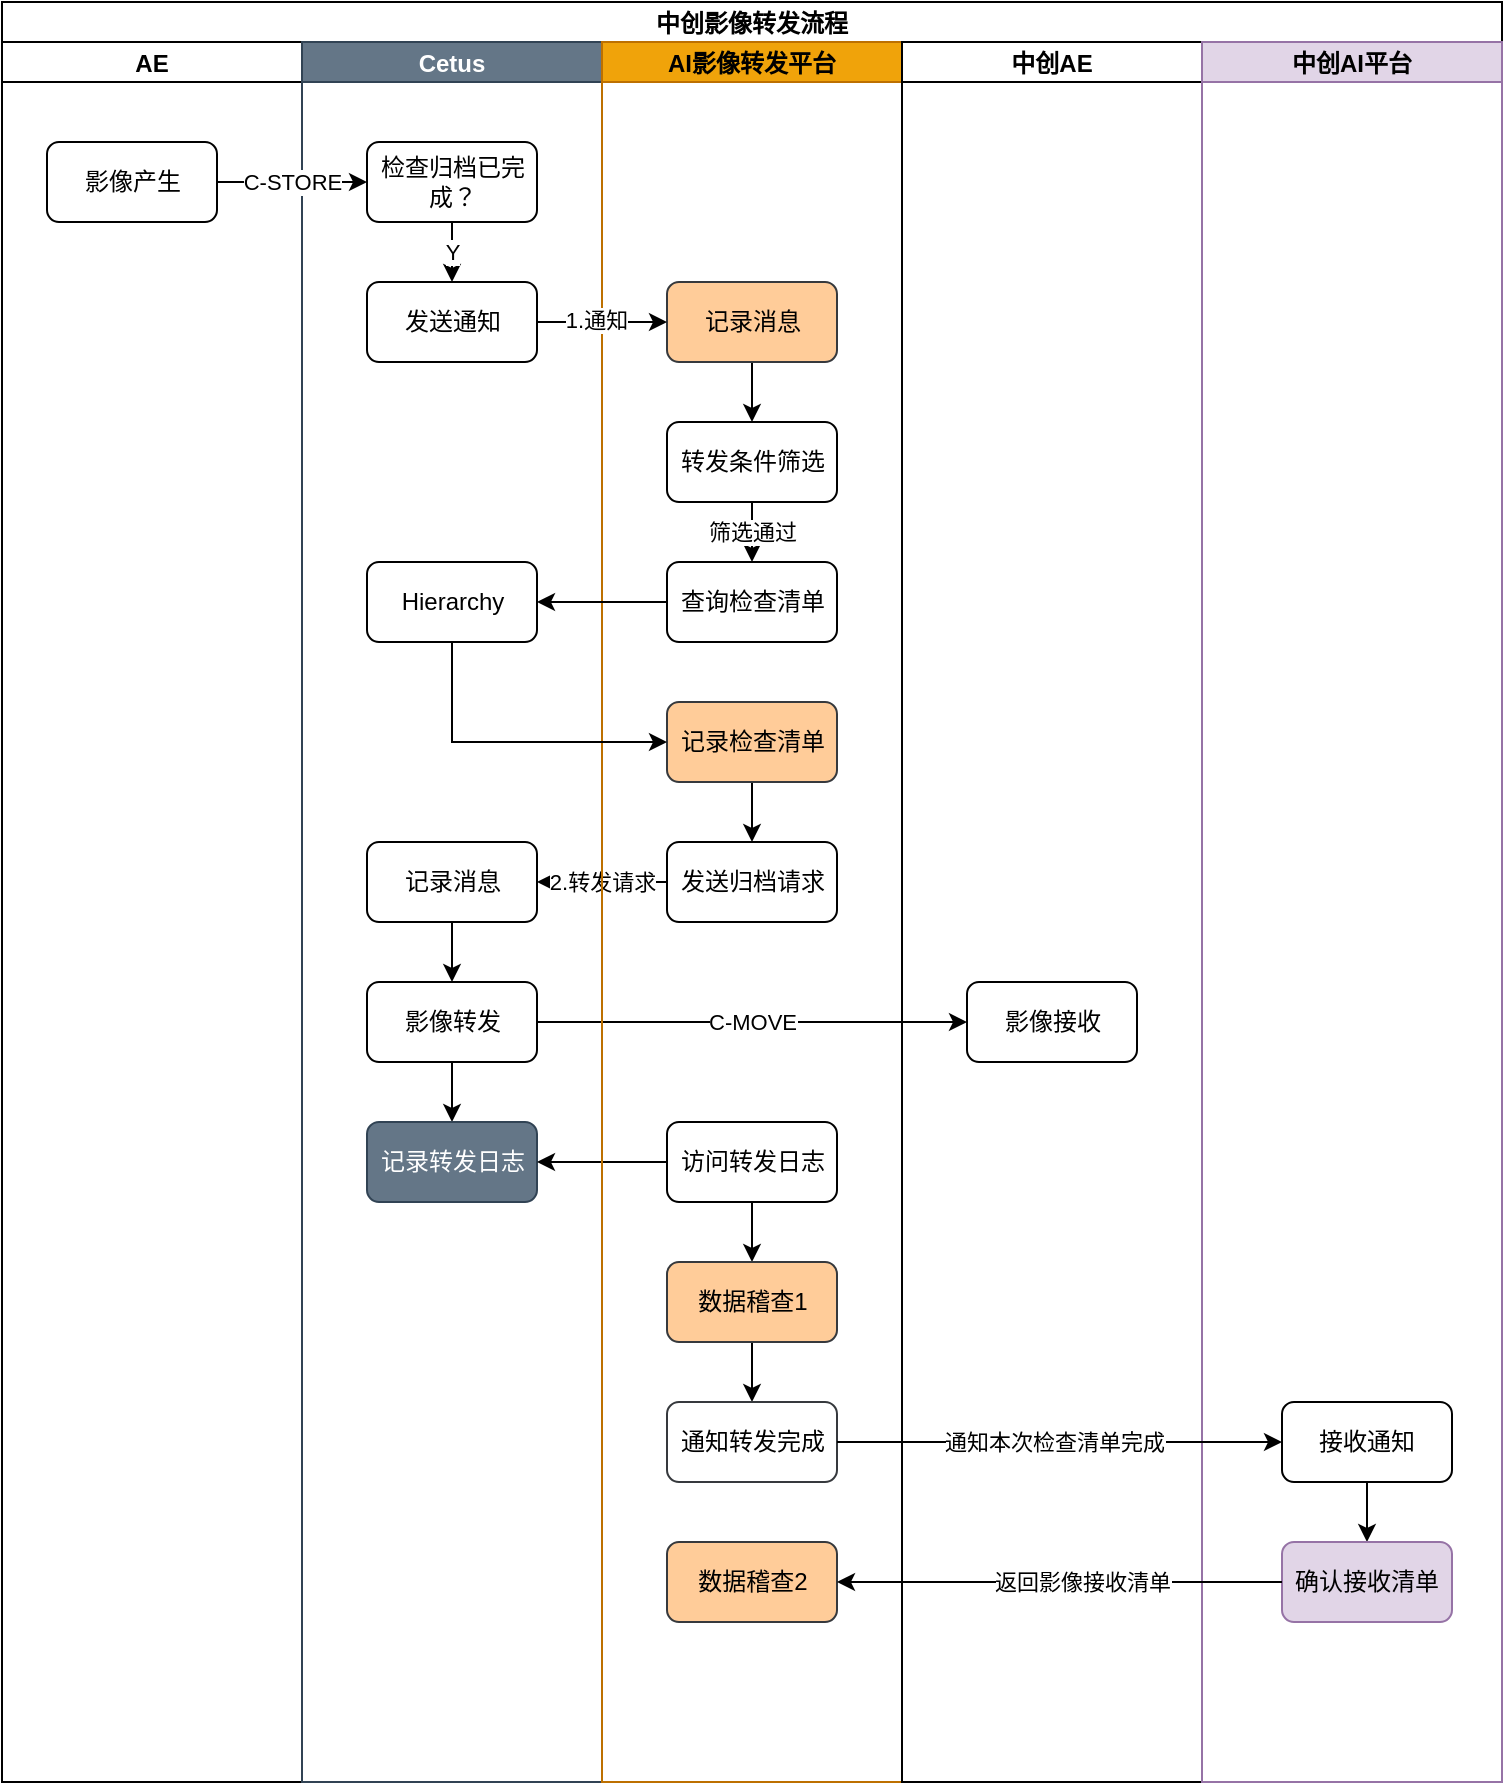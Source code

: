 <mxfile version="19.0.3" type="device"><diagram id="N2cyM6NA-XHi-Mejjj5R" name="Page-1"><mxGraphModel dx="1422" dy="983" grid="1" gridSize="10" guides="1" tooltips="1" connect="1" arrows="1" fold="1" page="1" pageScale="1" pageWidth="1169" pageHeight="827" math="0" shadow="0"><root><mxCell id="0"/><mxCell id="1" parent="0"/><mxCell id="QqqatyVAuDda8131KykW-1" value="中创影像转发流程" style="swimlane;childLayout=stackLayout;resizeParent=1;resizeParentMax=0;startSize=20;" parent="1" vertex="1"><mxGeometry x="90" y="40" width="750" height="890" as="geometry"/></mxCell><mxCell id="QqqatyVAuDda8131KykW-2" value="AE" style="swimlane;startSize=20;" parent="QqqatyVAuDda8131KykW-1" vertex="1"><mxGeometry y="20" width="150" height="870" as="geometry"/></mxCell><mxCell id="QqqatyVAuDda8131KykW-8" value="影像产生" style="rounded=1;whiteSpace=wrap;html=1;fillColor=#FFFFFF;gradientColor=none;" parent="QqqatyVAuDda8131KykW-2" vertex="1"><mxGeometry x="22.5" y="50" width="85" height="40" as="geometry"/></mxCell><mxCell id="QqqatyVAuDda8131KykW-3" value="Cetus" style="swimlane;startSize=20;fillColor=#647687;fontColor=#ffffff;strokeColor=#314354;" parent="QqqatyVAuDda8131KykW-1" vertex="1"><mxGeometry x="150" y="20" width="150" height="870" as="geometry"/></mxCell><mxCell id="QqqatyVAuDda8131KykW-17" value="Y" style="edgeStyle=orthogonalEdgeStyle;rounded=0;orthogonalLoop=1;jettySize=auto;html=1;exitX=0.5;exitY=1;exitDx=0;exitDy=0;entryX=0.5;entryY=0;entryDx=0;entryDy=0;" parent="QqqatyVAuDda8131KykW-3" source="QqqatyVAuDda8131KykW-11" target="QqqatyVAuDda8131KykW-15" edge="1"><mxGeometry relative="1" as="geometry"/></mxCell><mxCell id="QqqatyVAuDda8131KykW-11" value="检查归档已完成？" style="rounded=1;whiteSpace=wrap;html=1;fillColor=#FFFFFF;gradientColor=none;" parent="QqqatyVAuDda8131KykW-3" vertex="1"><mxGeometry x="32.5" y="50" width="85" height="40" as="geometry"/></mxCell><mxCell id="QqqatyVAuDda8131KykW-15" value="发送通知" style="rounded=1;whiteSpace=wrap;html=1;fillColor=#FFFFFF;gradientColor=none;" parent="QqqatyVAuDda8131KykW-3" vertex="1"><mxGeometry x="32.5" y="120" width="85" height="40" as="geometry"/></mxCell><mxCell id="QqqatyVAuDda8131KykW-32" style="edgeStyle=orthogonalEdgeStyle;rounded=0;orthogonalLoop=1;jettySize=auto;html=1;exitX=0.5;exitY=1;exitDx=0;exitDy=0;entryX=0.5;entryY=0;entryDx=0;entryDy=0;" parent="QqqatyVAuDda8131KykW-3" source="QqqatyVAuDda8131KykW-23" target="QqqatyVAuDda8131KykW-30" edge="1"><mxGeometry relative="1" as="geometry"/></mxCell><mxCell id="QqqatyVAuDda8131KykW-23" value="记录消息" style="rounded=1;whiteSpace=wrap;html=1;fillColor=#FFFFFF;gradientColor=none;" parent="QqqatyVAuDda8131KykW-3" vertex="1"><mxGeometry x="32.5" y="400" width="85" height="40" as="geometry"/></mxCell><mxCell id="QqqatyVAuDda8131KykW-37" style="edgeStyle=orthogonalEdgeStyle;rounded=0;orthogonalLoop=1;jettySize=auto;html=1;exitX=0.5;exitY=1;exitDx=0;exitDy=0;entryX=0.5;entryY=0;entryDx=0;entryDy=0;" parent="QqqatyVAuDda8131KykW-3" source="QqqatyVAuDda8131KykW-30" target="QqqatyVAuDda8131KykW-35" edge="1"><mxGeometry relative="1" as="geometry"/></mxCell><mxCell id="QqqatyVAuDda8131KykW-30" value="影像转发" style="rounded=1;whiteSpace=wrap;html=1;fillColor=#FFFFFF;gradientColor=none;" parent="QqqatyVAuDda8131KykW-3" vertex="1"><mxGeometry x="32.5" y="470" width="85" height="40" as="geometry"/></mxCell><mxCell id="QqqatyVAuDda8131KykW-35" value="记录转发日志" style="rounded=1;whiteSpace=wrap;html=1;fillColor=#647687;strokeColor=#314354;fontColor=#ffffff;" parent="QqqatyVAuDda8131KykW-3" vertex="1"><mxGeometry x="32.5" y="540" width="85" height="40" as="geometry"/></mxCell><mxCell id="QqqatyVAuDda8131KykW-59" value="Hierarchy" style="rounded=1;whiteSpace=wrap;html=1;fillColor=#FFFFFF;gradientColor=none;" parent="QqqatyVAuDda8131KykW-3" vertex="1"><mxGeometry x="32.5" y="260" width="85" height="40" as="geometry"/></mxCell><mxCell id="QqqatyVAuDda8131KykW-24" value="2.转发请求" style="edgeStyle=orthogonalEdgeStyle;rounded=0;orthogonalLoop=1;jettySize=auto;html=1;" parent="QqqatyVAuDda8131KykW-1" source="QqqatyVAuDda8131KykW-21" target="QqqatyVAuDda8131KykW-23" edge="1"><mxGeometry relative="1" as="geometry"/></mxCell><mxCell id="QqqatyVAuDda8131KykW-34" value="C-MOVE" style="edgeStyle=orthogonalEdgeStyle;rounded=0;orthogonalLoop=1;jettySize=auto;html=1;entryX=0;entryY=0.5;entryDx=0;entryDy=0;" parent="QqqatyVAuDda8131KykW-1" source="QqqatyVAuDda8131KykW-30" target="QqqatyVAuDda8131KykW-33" edge="1"><mxGeometry relative="1" as="geometry"><mxPoint x="480" y="510" as="targetPoint"/></mxGeometry></mxCell><mxCell id="QqqatyVAuDda8131KykW-41" style="edgeStyle=orthogonalEdgeStyle;rounded=0;orthogonalLoop=1;jettySize=auto;html=1;" parent="QqqatyVAuDda8131KykW-1" source="QqqatyVAuDda8131KykW-40" target="QqqatyVAuDda8131KykW-35" edge="1"><mxGeometry relative="1" as="geometry"/></mxCell><mxCell id="QqqatyVAuDda8131KykW-4" value="AI影像转发平台" style="swimlane;startSize=20;fillColor=#f0a30a;fontColor=#000000;strokeColor=#BD7000;" parent="QqqatyVAuDda8131KykW-1" vertex="1"><mxGeometry x="300" y="20" width="150" height="870" as="geometry"/></mxCell><mxCell id="QqqatyVAuDda8131KykW-20" style="edgeStyle=orthogonalEdgeStyle;rounded=0;orthogonalLoop=1;jettySize=auto;html=1;exitX=0.5;exitY=1;exitDx=0;exitDy=0;" parent="QqqatyVAuDda8131KykW-4" source="QqqatyVAuDda8131KykW-13" target="QqqatyVAuDda8131KykW-18" edge="1"><mxGeometry relative="1" as="geometry"/></mxCell><mxCell id="QqqatyVAuDda8131KykW-13" value="记录消息" style="rounded=1;whiteSpace=wrap;html=1;fillColor=#ffcc99;strokeColor=#36393d;" parent="QqqatyVAuDda8131KykW-4" vertex="1"><mxGeometry x="32.5" y="120" width="85" height="40" as="geometry"/></mxCell><mxCell id="QqqatyVAuDda8131KykW-22" value="筛选通过" style="edgeStyle=orthogonalEdgeStyle;rounded=0;orthogonalLoop=1;jettySize=auto;html=1;exitX=0.5;exitY=1;exitDx=0;exitDy=0;entryX=0.5;entryY=0;entryDx=0;entryDy=0;" parent="QqqatyVAuDda8131KykW-4" source="QqqatyVAuDda8131KykW-18" target="QqqatyVAuDda8131KykW-57" edge="1"><mxGeometry relative="1" as="geometry"/></mxCell><mxCell id="QqqatyVAuDda8131KykW-18" value="转发条件筛选" style="rounded=1;whiteSpace=wrap;html=1;fillColor=#FFFFFF;gradientColor=none;" parent="QqqatyVAuDda8131KykW-4" vertex="1"><mxGeometry x="32.5" y="190" width="85" height="40" as="geometry"/></mxCell><mxCell id="QqqatyVAuDda8131KykW-21" value="发送归档请求" style="rounded=1;whiteSpace=wrap;html=1;fillColor=#FFFFFF;gradientColor=none;" parent="QqqatyVAuDda8131KykW-4" vertex="1"><mxGeometry x="32.5" y="400" width="85" height="40" as="geometry"/></mxCell><mxCell id="QqqatyVAuDda8131KykW-44" style="edgeStyle=orthogonalEdgeStyle;rounded=0;orthogonalLoop=1;jettySize=auto;html=1;exitX=0.5;exitY=1;exitDx=0;exitDy=0;entryX=0.5;entryY=0;entryDx=0;entryDy=0;" parent="QqqatyVAuDda8131KykW-4" source="QqqatyVAuDda8131KykW-40" target="QqqatyVAuDda8131KykW-42" edge="1"><mxGeometry relative="1" as="geometry"/></mxCell><mxCell id="QqqatyVAuDda8131KykW-40" value="访问转发日志" style="rounded=1;whiteSpace=wrap;html=1;fillColor=#FFFFFF;gradientColor=none;" parent="QqqatyVAuDda8131KykW-4" vertex="1"><mxGeometry x="32.5" y="540" width="85" height="40" as="geometry"/></mxCell><mxCell id="QqqatyVAuDda8131KykW-68" style="edgeStyle=orthogonalEdgeStyle;rounded=0;orthogonalLoop=1;jettySize=auto;html=1;entryX=0.5;entryY=0;entryDx=0;entryDy=0;" parent="QqqatyVAuDda8131KykW-4" source="QqqatyVAuDda8131KykW-42" target="QqqatyVAuDda8131KykW-65" edge="1"><mxGeometry relative="1" as="geometry"/></mxCell><mxCell id="QqqatyVAuDda8131KykW-42" value="数据稽查1" style="rounded=1;whiteSpace=wrap;html=1;fillColor=#ffcc99;strokeColor=#36393d;" parent="QqqatyVAuDda8131KykW-4" vertex="1"><mxGeometry x="32.5" y="610" width="85" height="40" as="geometry"/></mxCell><mxCell id="QqqatyVAuDda8131KykW-57" value="查询检查清单" style="rounded=1;whiteSpace=wrap;html=1;fillColor=#FFFFFF;gradientColor=none;" parent="QqqatyVAuDda8131KykW-4" vertex="1"><mxGeometry x="32.5" y="260" width="85" height="40" as="geometry"/></mxCell><mxCell id="QqqatyVAuDda8131KykW-62" style="edgeStyle=orthogonalEdgeStyle;rounded=0;orthogonalLoop=1;jettySize=auto;html=1;exitX=0.5;exitY=1;exitDx=0;exitDy=0;entryX=0.5;entryY=0;entryDx=0;entryDy=0;" parent="QqqatyVAuDda8131KykW-4" source="QqqatyVAuDda8131KykW-58" target="QqqatyVAuDda8131KykW-21" edge="1"><mxGeometry relative="1" as="geometry"/></mxCell><mxCell id="QqqatyVAuDda8131KykW-58" value="记录检查清单" style="rounded=1;whiteSpace=wrap;html=1;fillColor=#ffcc99;strokeColor=#36393d;" parent="QqqatyVAuDda8131KykW-4" vertex="1"><mxGeometry x="32.5" y="330" width="85" height="40" as="geometry"/></mxCell><mxCell id="QqqatyVAuDda8131KykW-65" value="通知转发完成" style="rounded=1;whiteSpace=wrap;html=1;fillColor=#FFFFFF;strokeColor=#36393d;" parent="QqqatyVAuDda8131KykW-4" vertex="1"><mxGeometry x="32.5" y="680" width="85" height="40" as="geometry"/></mxCell><mxCell id="4xTF3TYY2oTBJLxEm3Z1-2" value="数据稽查2" style="rounded=1;whiteSpace=wrap;html=1;fillColor=#ffcc99;strokeColor=#36393d;" vertex="1" parent="QqqatyVAuDda8131KykW-4"><mxGeometry x="32.5" y="750" width="85" height="40" as="geometry"/></mxCell><mxCell id="QqqatyVAuDda8131KykW-6" value="中创AE" style="swimlane;startSize=20;" parent="QqqatyVAuDda8131KykW-1" vertex="1"><mxGeometry x="450" y="20" width="150" height="870" as="geometry"/></mxCell><mxCell id="QqqatyVAuDda8131KykW-33" value="影像接收" style="rounded=1;whiteSpace=wrap;html=1;fillColor=#FFFFFF;gradientColor=none;" parent="QqqatyVAuDda8131KykW-6" vertex="1"><mxGeometry x="32.5" y="470" width="85" height="40" as="geometry"/></mxCell><mxCell id="QqqatyVAuDda8131KykW-7" value="中创AI平台" style="swimlane;startSize=20;fillColor=#e1d5e7;strokeColor=#9673a6;" parent="QqqatyVAuDda8131KykW-1" vertex="1"><mxGeometry x="600" y="20" width="150" height="870" as="geometry"/></mxCell><mxCell id="4xTF3TYY2oTBJLxEm3Z1-7" style="edgeStyle=orthogonalEdgeStyle;rounded=0;orthogonalLoop=1;jettySize=auto;html=1;exitX=0.5;exitY=1;exitDx=0;exitDy=0;entryX=0.5;entryY=0;entryDx=0;entryDy=0;" edge="1" parent="QqqatyVAuDda8131KykW-7" source="QqqatyVAuDda8131KykW-64" target="4xTF3TYY2oTBJLxEm3Z1-1"><mxGeometry relative="1" as="geometry"/></mxCell><mxCell id="QqqatyVAuDda8131KykW-64" value="接收通知" style="rounded=1;whiteSpace=wrap;html=1;fillColor=#FFFFFF;gradientColor=none;" parent="QqqatyVAuDda8131KykW-7" vertex="1"><mxGeometry x="40" y="680" width="85" height="40" as="geometry"/></mxCell><mxCell id="4xTF3TYY2oTBJLxEm3Z1-1" value="确认接收清单" style="rounded=1;whiteSpace=wrap;html=1;fillColor=#e1d5e7;strokeColor=#9673a6;" vertex="1" parent="QqqatyVAuDda8131KykW-7"><mxGeometry x="40" y="750" width="85" height="40" as="geometry"/></mxCell><mxCell id="QqqatyVAuDda8131KykW-12" value="C-STORE" style="edgeStyle=orthogonalEdgeStyle;rounded=0;orthogonalLoop=1;jettySize=auto;html=1;exitX=1;exitY=0.5;exitDx=0;exitDy=0;entryX=0;entryY=0.5;entryDx=0;entryDy=0;" parent="QqqatyVAuDda8131KykW-1" source="QqqatyVAuDda8131KykW-8" target="QqqatyVAuDda8131KykW-11" edge="1"><mxGeometry relative="1" as="geometry"><Array as="points"><mxPoint x="140" y="90"/><mxPoint x="140" y="90"/></Array></mxGeometry></mxCell><mxCell id="QqqatyVAuDda8131KykW-16" style="edgeStyle=orthogonalEdgeStyle;rounded=0;orthogonalLoop=1;jettySize=auto;html=1;exitX=1;exitY=0.5;exitDx=0;exitDy=0;entryX=0;entryY=0.5;entryDx=0;entryDy=0;" parent="QqqatyVAuDda8131KykW-1" source="QqqatyVAuDda8131KykW-15" target="QqqatyVAuDda8131KykW-13" edge="1"><mxGeometry relative="1" as="geometry"/></mxCell><mxCell id="QqqatyVAuDda8131KykW-39" value="1.通知" style="edgeLabel;html=1;align=center;verticalAlign=middle;resizable=0;points=[];" parent="QqqatyVAuDda8131KykW-16" vertex="1" connectable="0"><mxGeometry x="-0.123" y="1" relative="1" as="geometry"><mxPoint x="1" as="offset"/></mxGeometry></mxCell><mxCell id="QqqatyVAuDda8131KykW-60" style="edgeStyle=orthogonalEdgeStyle;rounded=0;orthogonalLoop=1;jettySize=auto;html=1;" parent="QqqatyVAuDda8131KykW-1" source="QqqatyVAuDda8131KykW-57" target="QqqatyVAuDda8131KykW-59" edge="1"><mxGeometry relative="1" as="geometry"/></mxCell><mxCell id="QqqatyVAuDda8131KykW-61" style="edgeStyle=orthogonalEdgeStyle;rounded=0;orthogonalLoop=1;jettySize=auto;html=1;entryX=0;entryY=0.5;entryDx=0;entryDy=0;" parent="QqqatyVAuDda8131KykW-1" source="QqqatyVAuDda8131KykW-59" target="QqqatyVAuDda8131KykW-58" edge="1"><mxGeometry relative="1" as="geometry"><Array as="points"><mxPoint x="225" y="370"/></Array></mxGeometry></mxCell><mxCell id="QqqatyVAuDda8131KykW-66" style="edgeStyle=orthogonalEdgeStyle;rounded=0;orthogonalLoop=1;jettySize=auto;html=1;entryX=0;entryY=0.5;entryDx=0;entryDy=0;" parent="QqqatyVAuDda8131KykW-1" source="QqqatyVAuDda8131KykW-65" target="QqqatyVAuDda8131KykW-64" edge="1"><mxGeometry relative="1" as="geometry"/></mxCell><mxCell id="4xTF3TYY2oTBJLxEm3Z1-8" value="通知本次检查清单完成" style="edgeLabel;html=1;align=center;verticalAlign=middle;resizable=0;points=[];" vertex="1" connectable="0" parent="QqqatyVAuDda8131KykW-66"><mxGeometry x="-0.151" y="1" relative="1" as="geometry"><mxPoint x="14" y="1" as="offset"/></mxGeometry></mxCell><mxCell id="4xTF3TYY2oTBJLxEm3Z1-3" style="edgeStyle=orthogonalEdgeStyle;rounded=0;orthogonalLoop=1;jettySize=auto;html=1;exitX=0;exitY=0.5;exitDx=0;exitDy=0;" edge="1" parent="QqqatyVAuDda8131KykW-1" source="4xTF3TYY2oTBJLxEm3Z1-1" target="4xTF3TYY2oTBJLxEm3Z1-2"><mxGeometry relative="1" as="geometry"/></mxCell><mxCell id="4xTF3TYY2oTBJLxEm3Z1-5" value="返回影像接收清单" style="edgeLabel;html=1;align=center;verticalAlign=middle;resizable=0;points=[];" vertex="1" connectable="0" parent="4xTF3TYY2oTBJLxEm3Z1-3"><mxGeometry x="0.097" y="-1" relative="1" as="geometry"><mxPoint x="22" y="1" as="offset"/></mxGeometry></mxCell></root></mxGraphModel></diagram></mxfile>